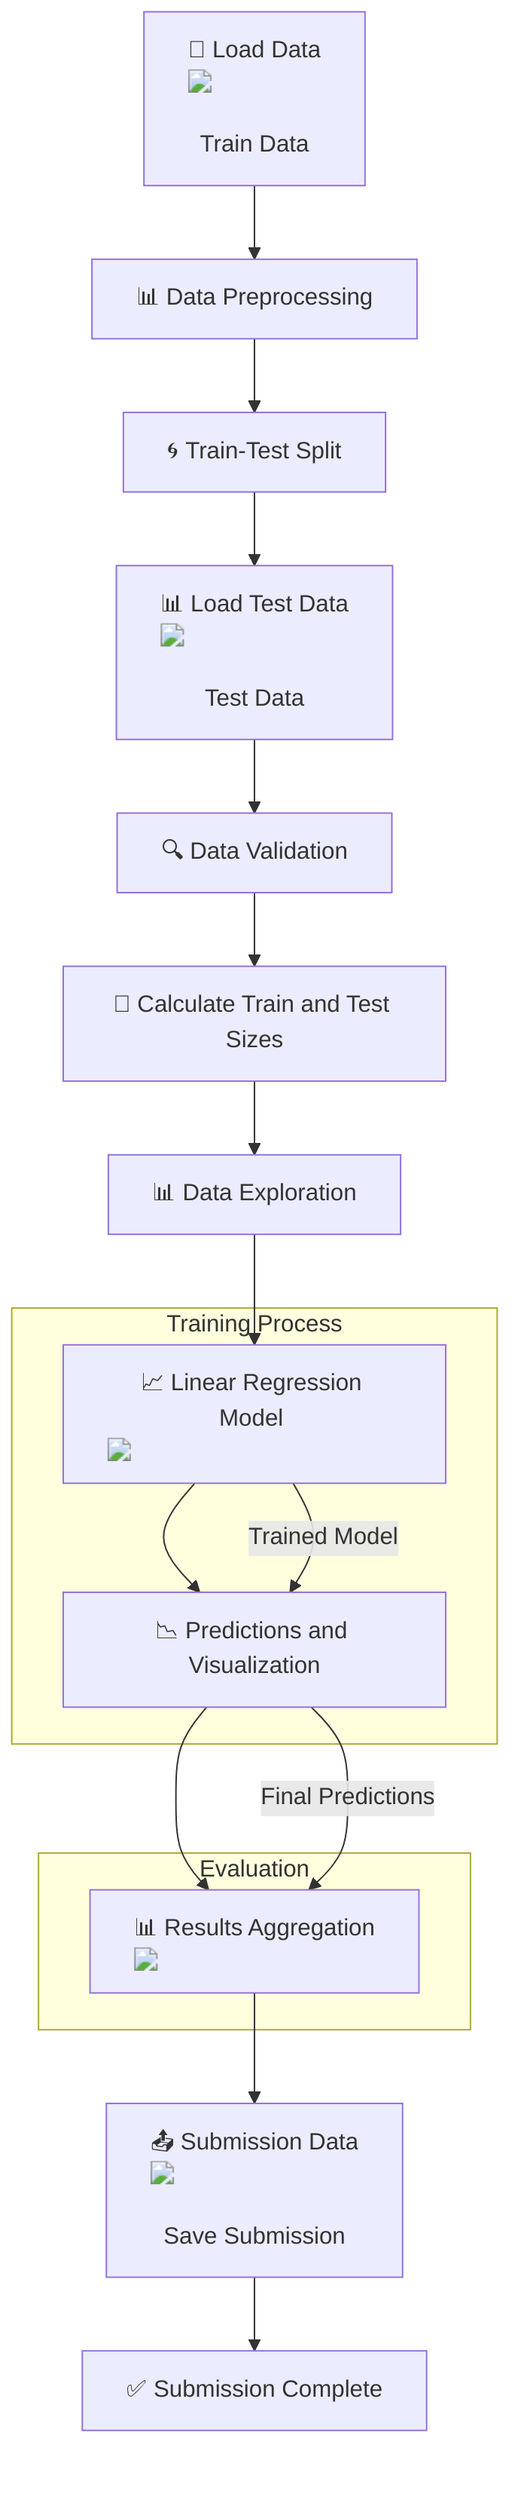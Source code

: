 flowchart TD
    A["📂 Load Data <img src='file.svg'/> <br/> Train Data"] --> B["📊 Data Preprocessing"]
    B --> C["🌀 Train-Test Split"]
    C --> D["📊 Load Test Data <img src='file.svg'/> <br/> Test Data"]
    D --> E["🔍 Data Validation"]
    E --> F["🧮 Calculate Train and Test Sizes"]
    F --> G["📊 Data Exploration"]
    G --> H["📈 Linear Regression Model <img src='brain.svg'/>"]
    H --> I["📉 Predictions and Visualization"]
    
    I --> J["📊 Results Aggregation <img src='table.svg'/>"]
    J --> K["📤 Submission Data <img src='file.svg'/> <br/> Save Submission"]
    K --> L["✅ Submission Complete"]

    subgraph Training Process
        H -->|Trained Model| I
    end

    subgraph Evaluation
        I -->|Final Predictions| J
    end